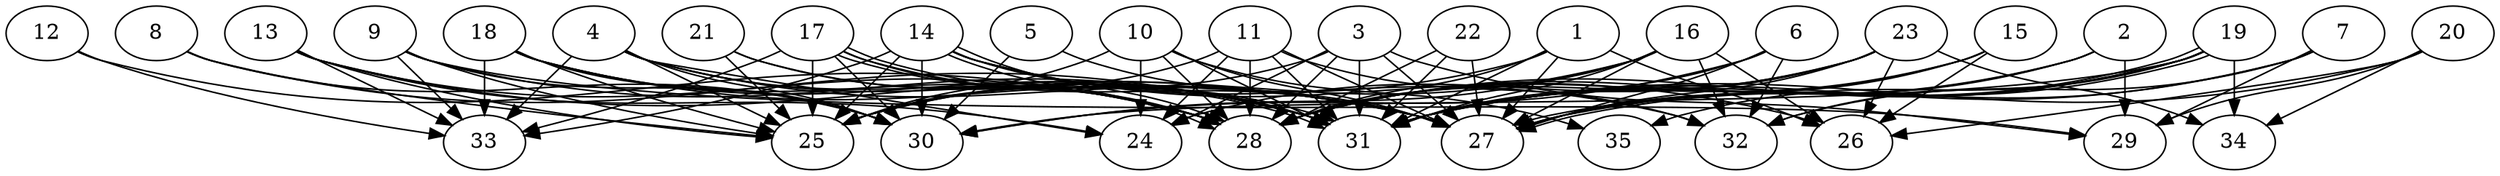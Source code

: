 // DAG automatically generated by daggen at Thu Oct  3 14:05:36 2019
// ./daggen --dot -n 35 --ccr 0.3 --fat 0.9 --regular 0.9 --density 0.9 --mindata 5242880 --maxdata 52428800 
digraph G {
  1 [size="92368213", alpha="0.01", expect_size="27710464"] 
  1 -> 25 [size ="27710464"]
  1 -> 26 [size ="27710464"]
  1 -> 27 [size ="27710464"]
  1 -> 28 [size ="27710464"]
  1 -> 31 [size ="27710464"]
  2 [size="22930773", alpha="0.03", expect_size="6879232"] 
  2 -> 27 [size ="6879232"]
  2 -> 28 [size ="6879232"]
  2 -> 29 [size ="6879232"]
  2 -> 31 [size ="6879232"]
  3 [size="161402880", alpha="0.08", expect_size="48420864"] 
  3 -> 24 [size ="48420864"]
  3 -> 25 [size ="48420864"]
  3 -> 27 [size ="48420864"]
  3 -> 28 [size ="48420864"]
  3 -> 29 [size ="48420864"]
  3 -> 31 [size ="48420864"]
  4 [size="34536107", alpha="0.09", expect_size="10360832"] 
  4 -> 24 [size ="10360832"]
  4 -> 25 [size ="10360832"]
  4 -> 27 [size ="10360832"]
  4 -> 28 [size ="10360832"]
  4 -> 30 [size ="10360832"]
  4 -> 31 [size ="10360832"]
  4 -> 33 [size ="10360832"]
  5 [size="56535040", alpha="0.01", expect_size="16960512"] 
  5 -> 27 [size ="16960512"]
  5 -> 30 [size ="16960512"]
  6 [size="125279573", alpha="0.14", expect_size="37583872"] 
  6 -> 27 [size ="37583872"]
  6 -> 30 [size ="37583872"]
  6 -> 31 [size ="37583872"]
  6 -> 32 [size ="37583872"]
  7 [size="131082240", alpha="0.19", expect_size="39324672"] 
  7 -> 27 [size ="39324672"]
  7 -> 29 [size ="39324672"]
  7 -> 31 [size ="39324672"]
  7 -> 32 [size ="39324672"]
  8 [size="146216960", alpha="0.13", expect_size="43865088"] 
  8 -> 25 [size ="43865088"]
  8 -> 30 [size ="43865088"]
  8 -> 31 [size ="43865088"]
  9 [size="173581653", alpha="0.10", expect_size="52074496"] 
  9 -> 25 [size ="52074496"]
  9 -> 29 [size ="52074496"]
  9 -> 30 [size ="52074496"]
  9 -> 31 [size ="52074496"]
  9 -> 33 [size ="52074496"]
  10 [size="44458667", alpha="0.18", expect_size="13337600"] 
  10 -> 24 [size ="13337600"]
  10 -> 25 [size ="13337600"]
  10 -> 27 [size ="13337600"]
  10 -> 28 [size ="13337600"]
  10 -> 31 [size ="13337600"]
  10 -> 35 [size ="13337600"]
  11 [size="92508160", alpha="0.09", expect_size="27752448"] 
  11 -> 24 [size ="27752448"]
  11 -> 25 [size ="27752448"]
  11 -> 27 [size ="27752448"]
  11 -> 28 [size ="27752448"]
  11 -> 31 [size ="27752448"]
  11 -> 32 [size ="27752448"]
  12 [size="98385920", alpha="0.10", expect_size="29515776"] 
  12 -> 28 [size ="29515776"]
  12 -> 33 [size ="29515776"]
  13 [size="121589760", alpha="0.19", expect_size="36476928"] 
  13 -> 24 [size ="36476928"]
  13 -> 25 [size ="36476928"]
  13 -> 27 [size ="36476928"]
  13 -> 28 [size ="36476928"]
  13 -> 33 [size ="36476928"]
  14 [size="27723093", alpha="0.05", expect_size="8316928"] 
  14 -> 25 [size ="8316928"]
  14 -> 26 [size ="8316928"]
  14 -> 28 [size ="8316928"]
  14 -> 28 [size ="8316928"]
  14 -> 30 [size ="8316928"]
  14 -> 31 [size ="8316928"]
  14 -> 32 [size ="8316928"]
  14 -> 33 [size ="8316928"]
  15 [size="95511893", alpha="0.19", expect_size="28653568"] 
  15 -> 26 [size ="28653568"]
  15 -> 27 [size ="28653568"]
  15 -> 28 [size ="28653568"]
  15 -> 31 [size ="28653568"]
  16 [size="100235947", alpha="0.04", expect_size="30070784"] 
  16 -> 25 [size ="30070784"]
  16 -> 26 [size ="30070784"]
  16 -> 27 [size ="30070784"]
  16 -> 28 [size ="30070784"]
  16 -> 30 [size ="30070784"]
  16 -> 31 [size ="30070784"]
  16 -> 32 [size ="30070784"]
  17 [size="53582507", alpha="0.14", expect_size="16074752"] 
  17 -> 25 [size ="16074752"]
  17 -> 27 [size ="16074752"]
  17 -> 28 [size ="16074752"]
  17 -> 30 [size ="16074752"]
  17 -> 31 [size ="16074752"]
  17 -> 31 [size ="16074752"]
  17 -> 33 [size ="16074752"]
  18 [size="43752107", alpha="0.11", expect_size="13125632"] 
  18 -> 25 [size ="13125632"]
  18 -> 27 [size ="13125632"]
  18 -> 28 [size ="13125632"]
  18 -> 30 [size ="13125632"]
  18 -> 31 [size ="13125632"]
  18 -> 33 [size ="13125632"]
  19 [size="146674347", alpha="0.14", expect_size="44002304"] 
  19 -> 27 [size ="44002304"]
  19 -> 27 [size ="44002304"]
  19 -> 28 [size ="44002304"]
  19 -> 30 [size ="44002304"]
  19 -> 31 [size ="44002304"]
  19 -> 32 [size ="44002304"]
  19 -> 34 [size ="44002304"]
  19 -> 35 [size ="44002304"]
  20 [size="68365653", alpha="0.13", expect_size="20509696"] 
  20 -> 26 [size ="20509696"]
  20 -> 29 [size ="20509696"]
  20 -> 31 [size ="20509696"]
  20 -> 34 [size ="20509696"]
  21 [size="51039573", alpha="0.01", expect_size="15311872"] 
  21 -> 25 [size ="15311872"]
  21 -> 28 [size ="15311872"]
  21 -> 31 [size ="15311872"]
  22 [size="122443093", alpha="0.10", expect_size="36732928"] 
  22 -> 27 [size ="36732928"]
  22 -> 28 [size ="36732928"]
  22 -> 31 [size ="36732928"]
  23 [size="45899093", alpha="0.17", expect_size="13769728"] 
  23 -> 24 [size ="13769728"]
  23 -> 26 [size ="13769728"]
  23 -> 27 [size ="13769728"]
  23 -> 28 [size ="13769728"]
  23 -> 31 [size ="13769728"]
  23 -> 34 [size ="13769728"]
  24 [size="35863893", alpha="0.07", expect_size="10759168"] 
  25 [size="75141120", alpha="0.01", expect_size="22542336"] 
  26 [size="68799147", alpha="0.09", expect_size="20639744"] 
  27 [size="97809067", alpha="0.12", expect_size="29342720"] 
  28 [size="47148373", alpha="0.11", expect_size="14144512"] 
  29 [size="130611200", alpha="0.09", expect_size="39183360"] 
  30 [size="85742933", alpha="0.12", expect_size="25722880"] 
  31 [size="30805333", alpha="0.03", expect_size="9241600"] 
  32 [size="40697173", alpha="0.05", expect_size="12209152"] 
  33 [size="120869547", alpha="0.01", expect_size="36260864"] 
  34 [size="100676267", alpha="0.17", expect_size="30202880"] 
  35 [size="154470400", alpha="0.04", expect_size="46341120"] 
}
